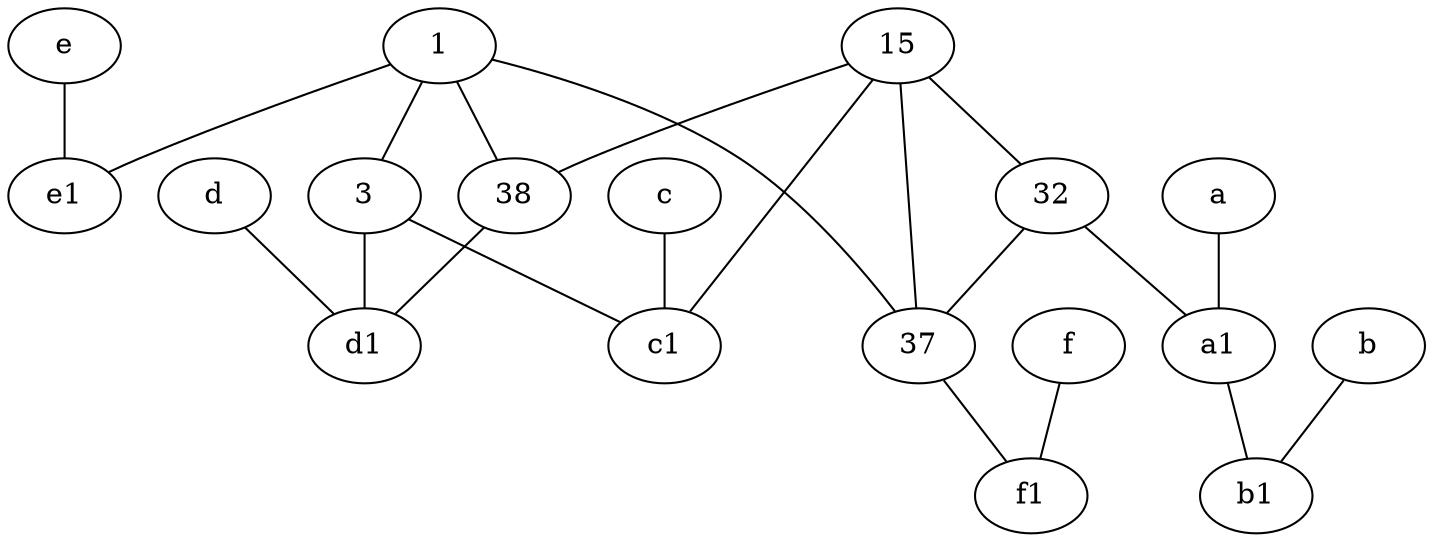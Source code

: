 graph {
	e1 [pos="7,7!"]
	3
	f [pos="3,9!"]
	32
	b [pos="10,4!"]
	15
	1
	d [pos="2,5!"]
	a [pos="8,2!"]
	a1 [pos="8,3!"]
	c1 [pos="4.5,3!"]
	c [pos="4.5,2!"]
	d1 [pos="3,5!"]
	38
	37
	b1 [pos="9,4!"]
	f1 [pos="3,8!"]
	e [pos="7,9!"]
	a -- a1
	1 -- 37
	f -- f1
	32 -- a1
	15 -- c1
	38 -- d1
	37 -- f1
	1 -- e1
	1 -- 38
	a1 -- b1
	1 -- 3
	c -- c1
	3 -- c1
	15 -- 38
	e -- e1
	15 -- 37
	d -- d1
	32 -- 37
	3 -- d1
	b -- b1
	15 -- 32
}
